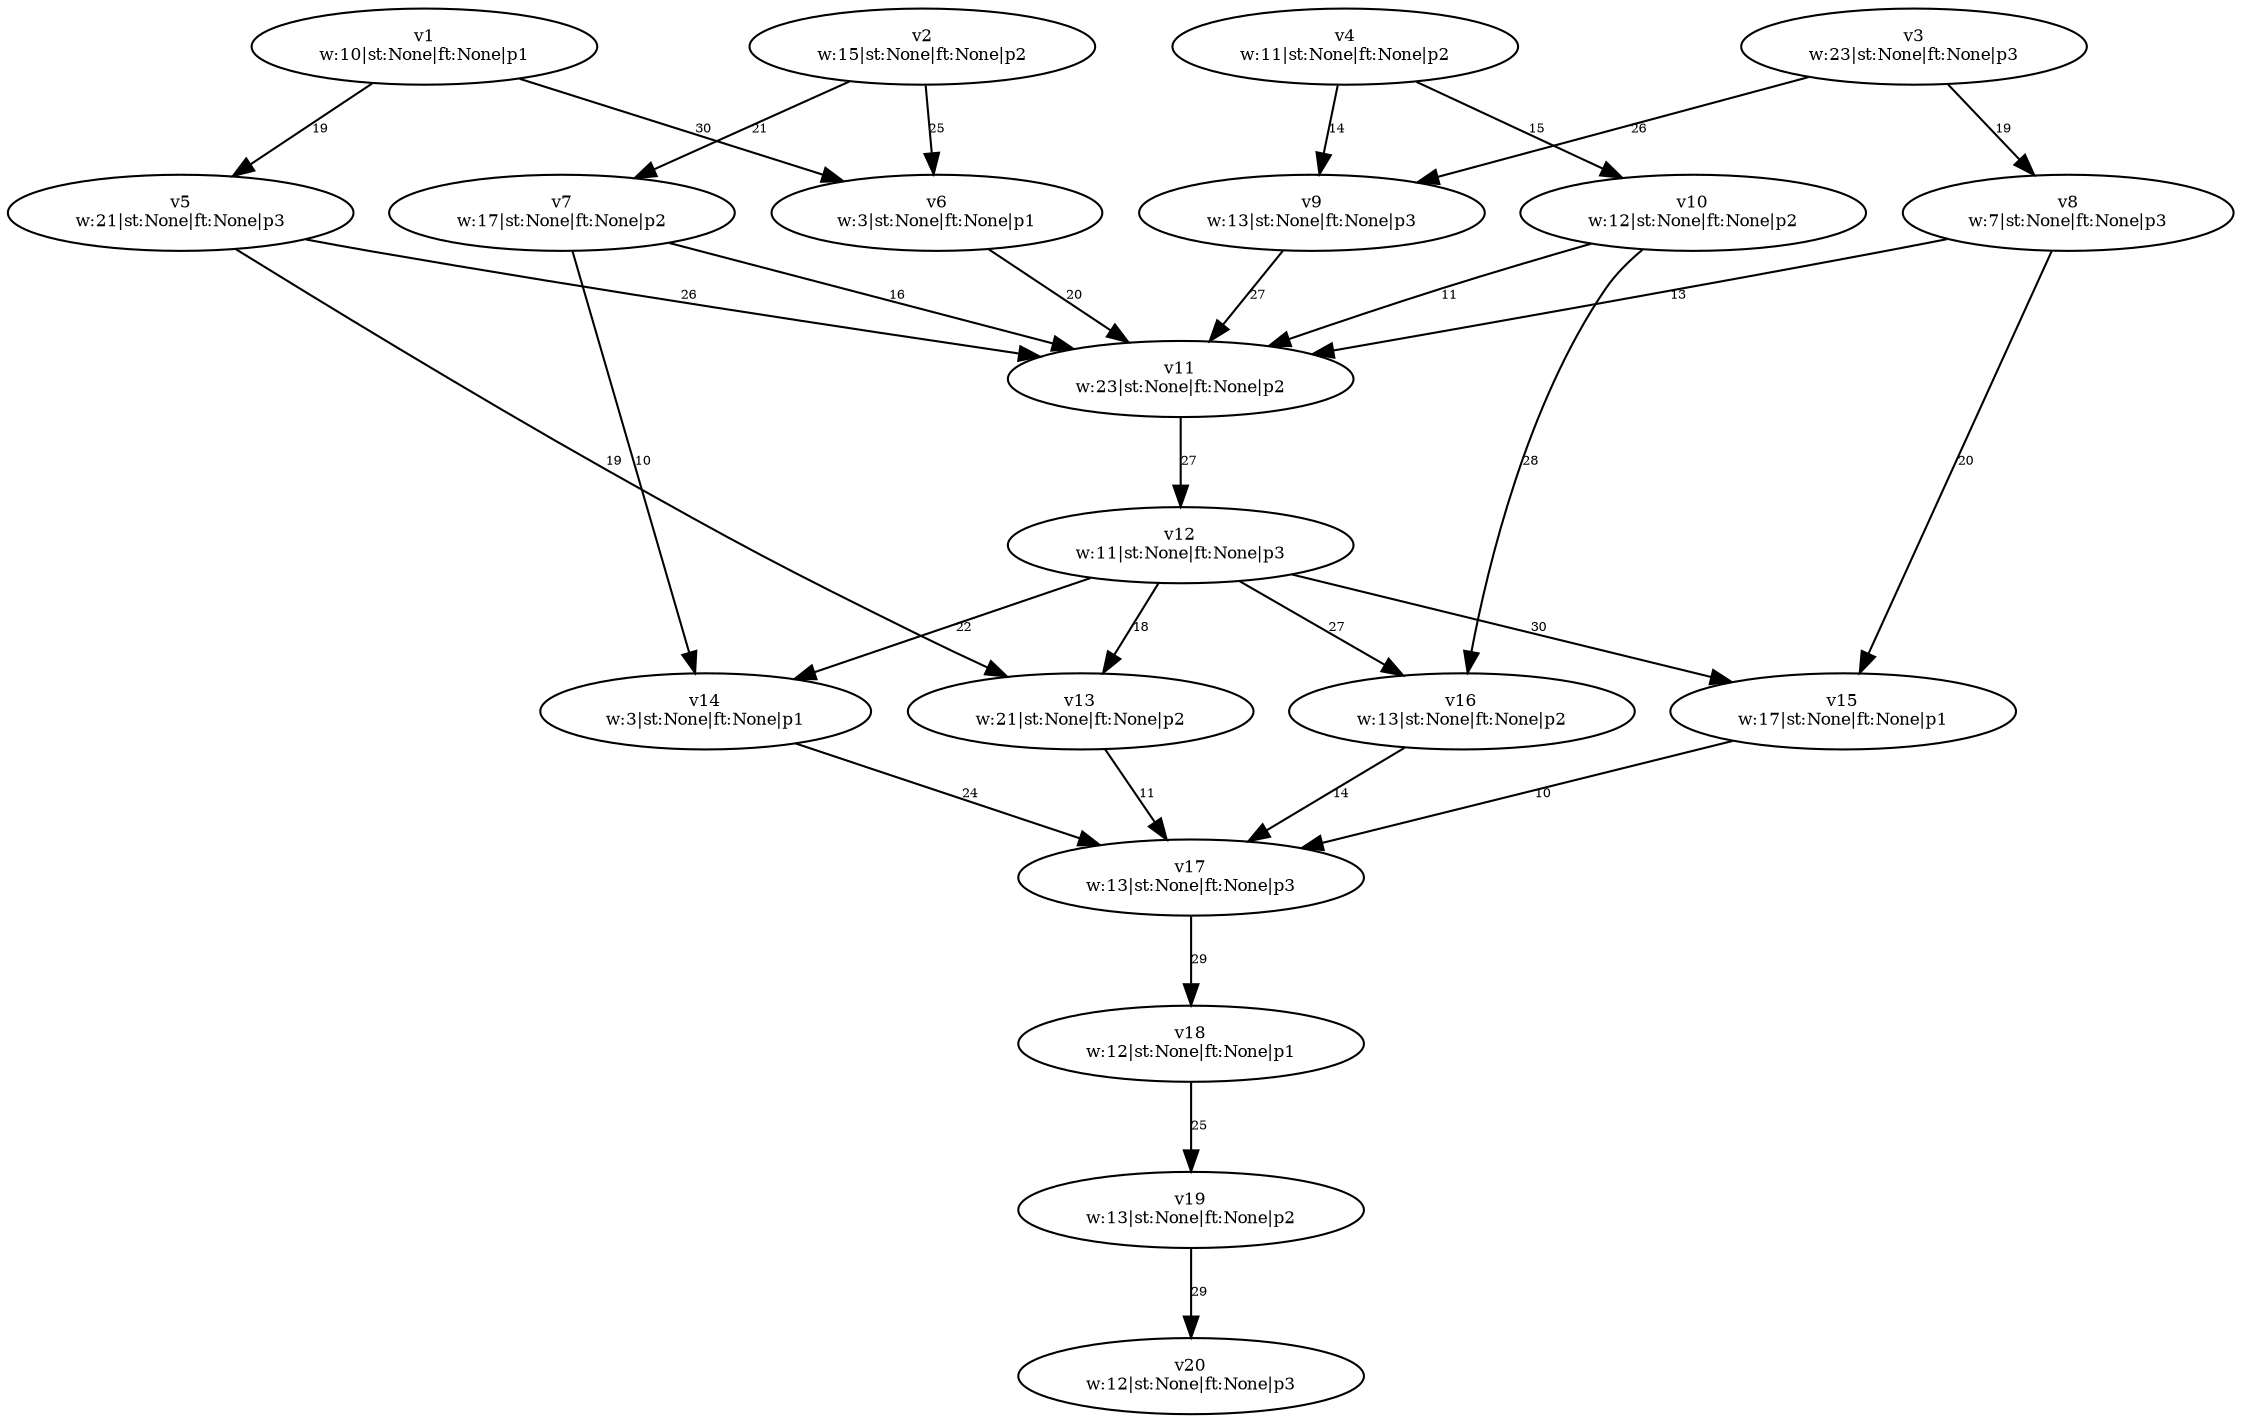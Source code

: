 digraph {
	v1 [label="v1
w:10|st:None|ft:None|p1" fontsize=8.0]
	v2 [label="v2
w:15|st:None|ft:None|p2" fontsize=8.0]
	v3 [label="v3
w:23|st:None|ft:None|p3" fontsize=8.0]
	v4 [label="v4
w:11|st:None|ft:None|p2" fontsize=8.0]
	v5 [label="v5
w:21|st:None|ft:None|p3" fontsize=8.0]
	v6 [label="v6
w:3|st:None|ft:None|p1" fontsize=8.0]
	v7 [label="v7
w:17|st:None|ft:None|p2" fontsize=8.0]
	v8 [label="v8
w:7|st:None|ft:None|p3" fontsize=8.0]
	v9 [label="v9
w:13|st:None|ft:None|p3" fontsize=8.0]
	v10 [label="v10
w:12|st:None|ft:None|p2" fontsize=8.0]
	v11 [label="v11
w:23|st:None|ft:None|p2" fontsize=8.0]
	v12 [label="v12
w:11|st:None|ft:None|p3" fontsize=8.0]
	v13 [label="v13
w:21|st:None|ft:None|p2" fontsize=8.0]
	v14 [label="v14
w:3|st:None|ft:None|p1" fontsize=8.0]
	v15 [label="v15
w:17|st:None|ft:None|p1" fontsize=8.0]
	v16 [label="v16
w:13|st:None|ft:None|p2" fontsize=8.0]
	v17 [label="v17
w:13|st:None|ft:None|p3" fontsize=8.0]
	v18 [label="v18
w:12|st:None|ft:None|p1" fontsize=8.0]
	v19 [label="v19
w:13|st:None|ft:None|p2" fontsize=8.0]
	v20 [label="v20
w:12|st:None|ft:None|p3" fontsize=8.0]
	v1 -> v5 [label=19 constraint=true fontsize=6.0]
	v1 -> v6 [label=30 constraint=true fontsize=6.0]
	v2 -> v6 [label=25 constraint=true fontsize=6.0]
	v2 -> v7 [label=21 constraint=true fontsize=6.0]
	v3 -> v8 [label=19 constraint=true fontsize=6.0]
	v3 -> v9 [label=26 constraint=true fontsize=6.0]
	v4 -> v9 [label=14 constraint=true fontsize=6.0]
	v4 -> v10 [label=15 constraint=true fontsize=6.0]
	v5 -> v13 [label=19 constraint=true fontsize=6.0]
	v5 -> v11 [label=26 constraint=true fontsize=6.0]
	v6 -> v11 [label=20 constraint=true fontsize=6.0]
	v7 -> v14 [label=10 constraint=true fontsize=6.0]
	v7 -> v11 [label=16 constraint=true fontsize=6.0]
	v8 -> v11 [label=13 constraint=true fontsize=6.0]
	v8 -> v15 [label=20 constraint=true fontsize=6.0]
	v9 -> v11 [label=27 constraint=true fontsize=6.0]
	v10 -> v11 [label=11 constraint=true fontsize=6.0]
	v10 -> v16 [label=28 constraint=true fontsize=6.0]
	v11 -> v12 [label=27 constraint=true fontsize=6.0]
	v12 -> v13 [label=18 constraint=true fontsize=6.0]
	v12 -> v14 [label=22 constraint=true fontsize=6.0]
	v12 -> v15 [label=30 constraint=true fontsize=6.0]
	v12 -> v16 [label=27 constraint=true fontsize=6.0]
	v13 -> v17 [label=11 constraint=true fontsize=6.0]
	v14 -> v17 [label=24 constraint=true fontsize=6.0]
	v15 -> v17 [label=10 constraint=true fontsize=6.0]
	v16 -> v17 [label=14 constraint=true fontsize=6.0]
	v17 -> v18 [label=29 constraint=true fontsize=6.0]
	v18 -> v19 [label=25 constraint=true fontsize=6.0]
	v19 -> v20 [label=29 constraint=true fontsize=6.0]
}
